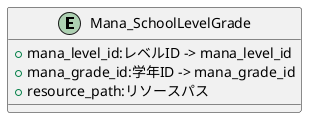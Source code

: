 @startuml

entity "Mana_SchoolLevelGrade" {
    + mana_level_id:レベルID -> mana_level_id
    + mana_grade_id:学年ID -> mana_grade_id
    + resource_path:リソースパス
}

@enduml
